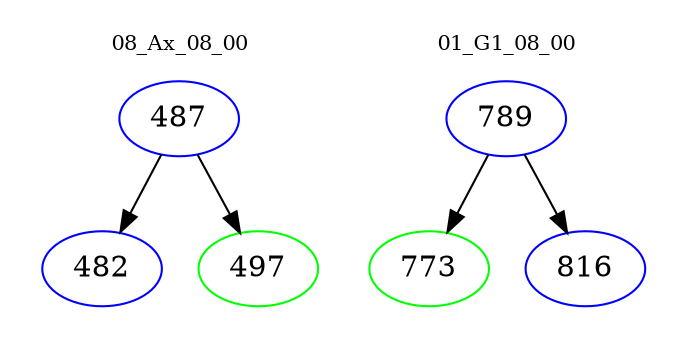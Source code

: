 digraph{
subgraph cluster_0 {
color = white
label = "08_Ax_08_00";
fontsize=10;
T0_487 [label="487", color="blue"]
T0_487 -> T0_482 [color="black"]
T0_482 [label="482", color="blue"]
T0_487 -> T0_497 [color="black"]
T0_497 [label="497", color="green"]
}
subgraph cluster_1 {
color = white
label = "01_G1_08_00";
fontsize=10;
T1_789 [label="789", color="blue"]
T1_789 -> T1_773 [color="black"]
T1_773 [label="773", color="green"]
T1_789 -> T1_816 [color="black"]
T1_816 [label="816", color="blue"]
}
}
